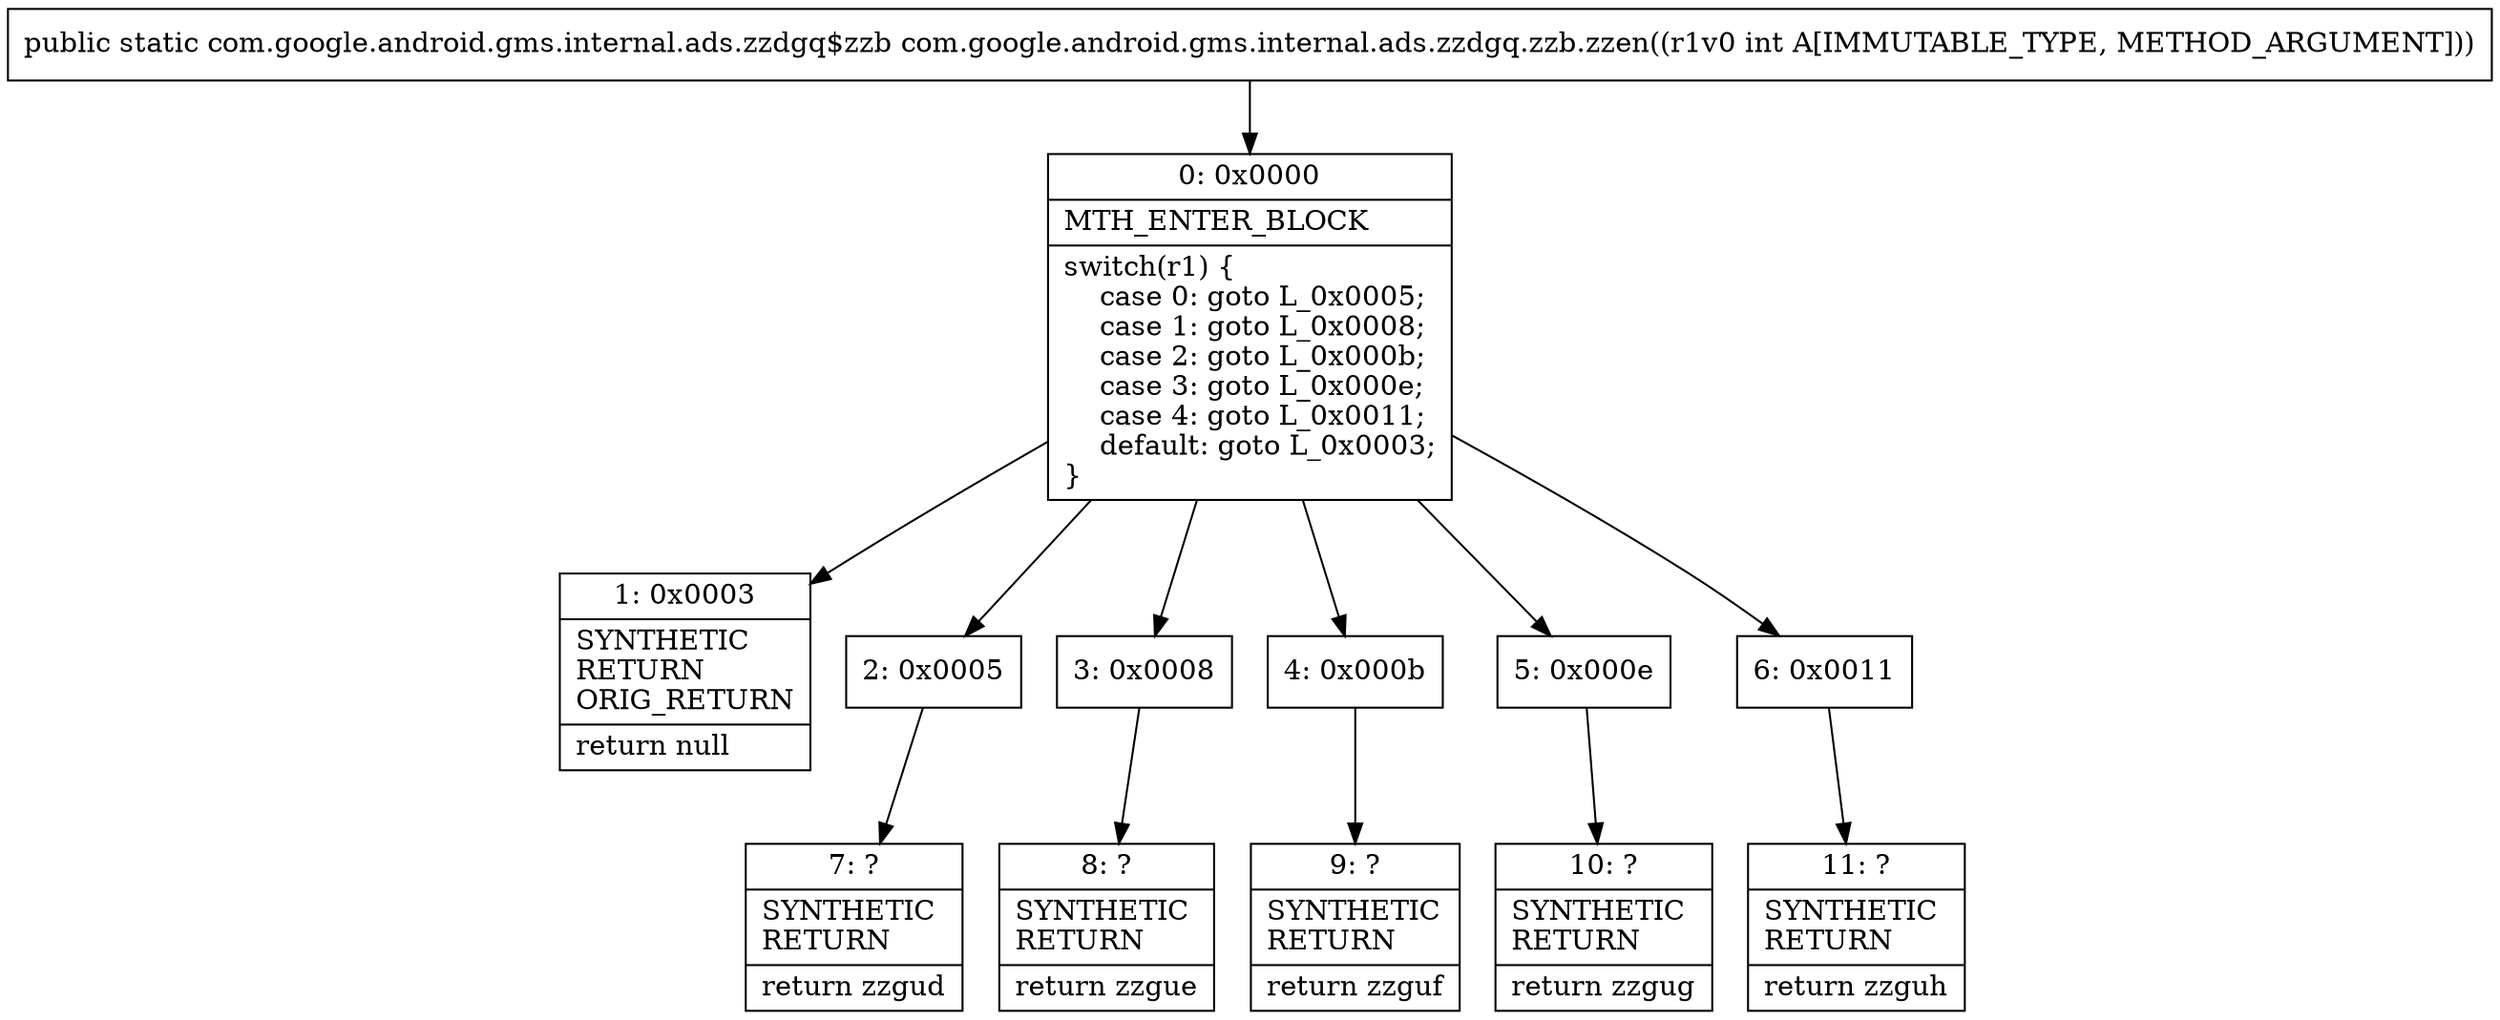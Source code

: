 digraph "CFG forcom.google.android.gms.internal.ads.zzdgq.zzb.zzen(I)Lcom\/google\/android\/gms\/internal\/ads\/zzdgq$zzb;" {
Node_0 [shape=record,label="{0\:\ 0x0000|MTH_ENTER_BLOCK\l|switch(r1) \{\l    case 0: goto L_0x0005;\l    case 1: goto L_0x0008;\l    case 2: goto L_0x000b;\l    case 3: goto L_0x000e;\l    case 4: goto L_0x0011;\l    default: goto L_0x0003;\l\}\l}"];
Node_1 [shape=record,label="{1\:\ 0x0003|SYNTHETIC\lRETURN\lORIG_RETURN\l|return null\l}"];
Node_2 [shape=record,label="{2\:\ 0x0005}"];
Node_3 [shape=record,label="{3\:\ 0x0008}"];
Node_4 [shape=record,label="{4\:\ 0x000b}"];
Node_5 [shape=record,label="{5\:\ 0x000e}"];
Node_6 [shape=record,label="{6\:\ 0x0011}"];
Node_7 [shape=record,label="{7\:\ ?|SYNTHETIC\lRETURN\l|return zzgud\l}"];
Node_8 [shape=record,label="{8\:\ ?|SYNTHETIC\lRETURN\l|return zzgue\l}"];
Node_9 [shape=record,label="{9\:\ ?|SYNTHETIC\lRETURN\l|return zzguf\l}"];
Node_10 [shape=record,label="{10\:\ ?|SYNTHETIC\lRETURN\l|return zzgug\l}"];
Node_11 [shape=record,label="{11\:\ ?|SYNTHETIC\lRETURN\l|return zzguh\l}"];
MethodNode[shape=record,label="{public static com.google.android.gms.internal.ads.zzdgq$zzb com.google.android.gms.internal.ads.zzdgq.zzb.zzen((r1v0 int A[IMMUTABLE_TYPE, METHOD_ARGUMENT])) }"];
MethodNode -> Node_0;
Node_0 -> Node_1;
Node_0 -> Node_2;
Node_0 -> Node_3;
Node_0 -> Node_4;
Node_0 -> Node_5;
Node_0 -> Node_6;
Node_2 -> Node_7;
Node_3 -> Node_8;
Node_4 -> Node_9;
Node_5 -> Node_10;
Node_6 -> Node_11;
}

